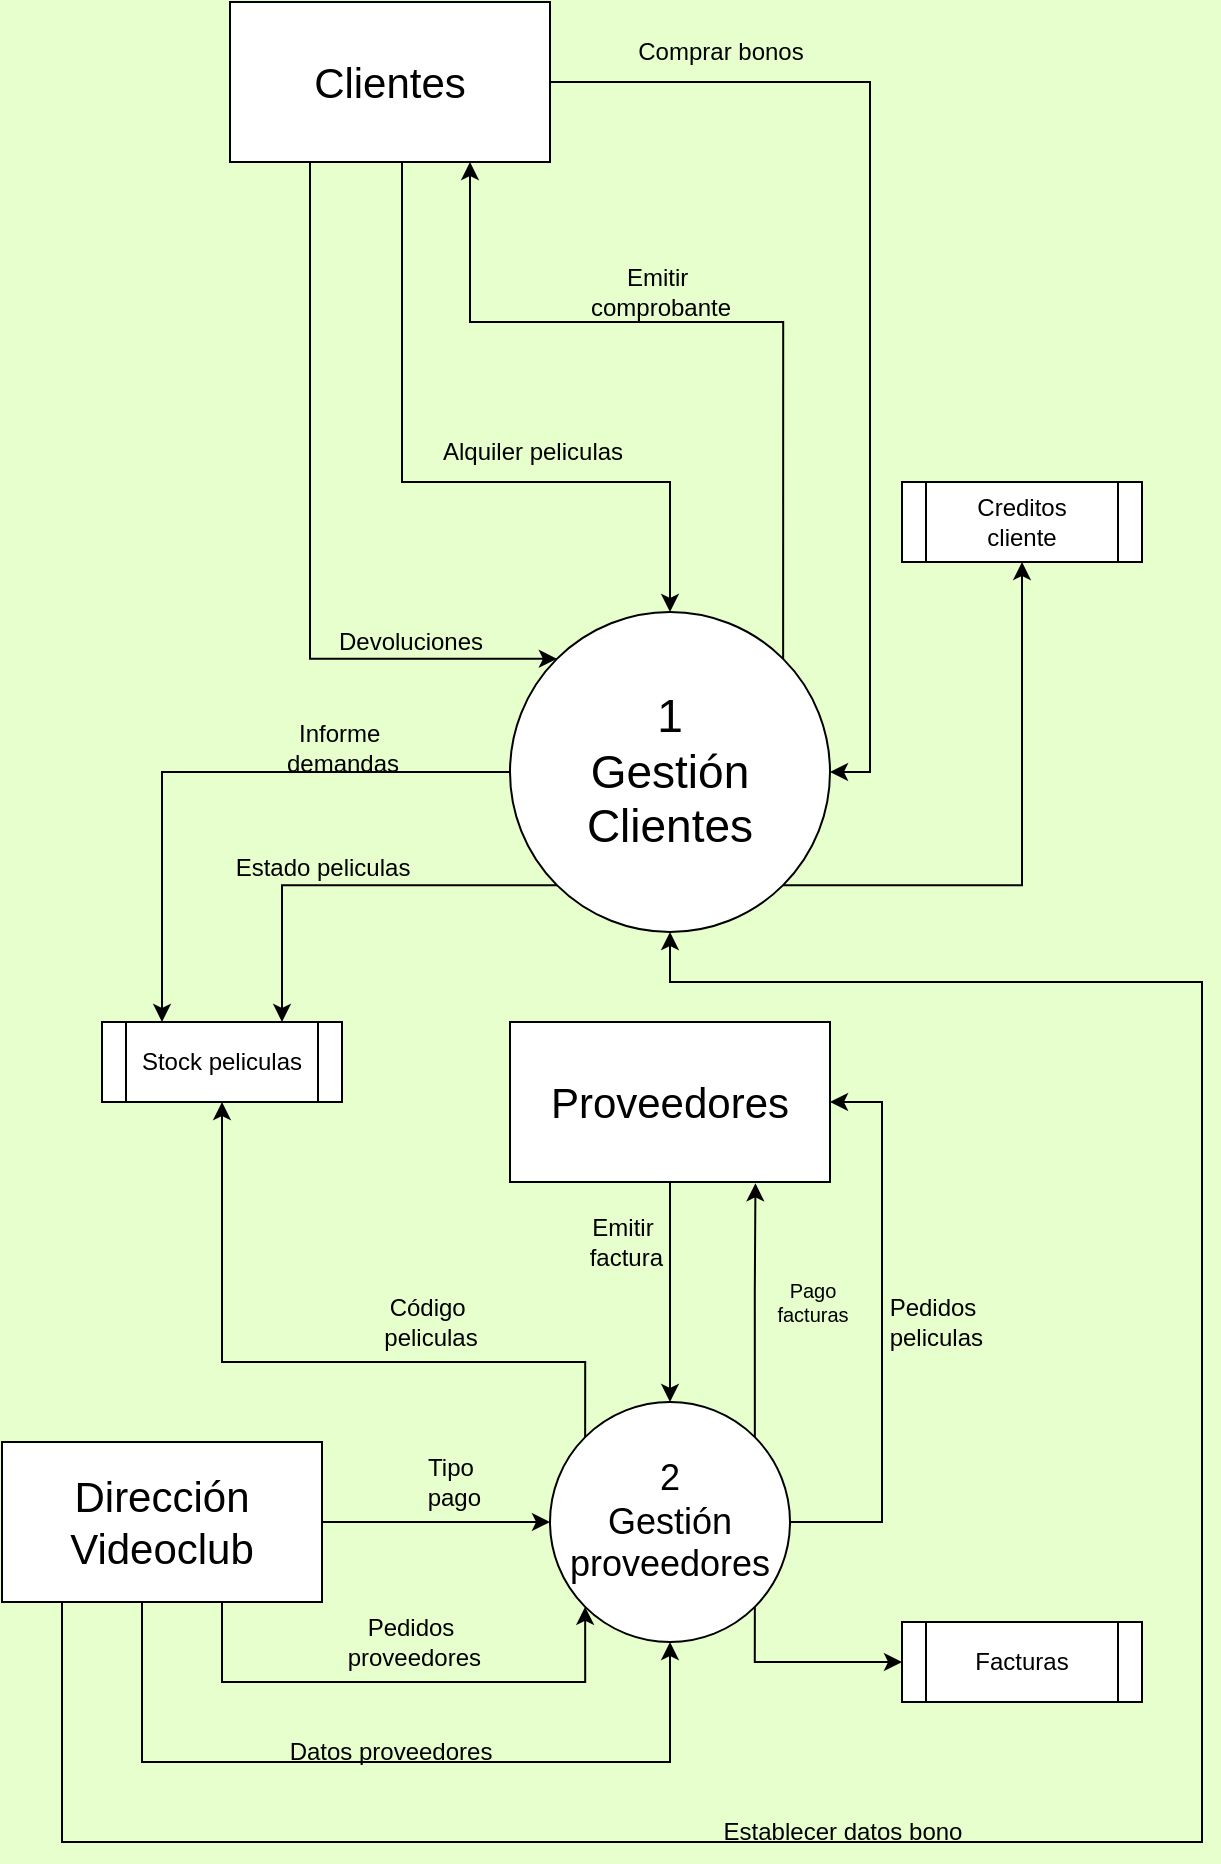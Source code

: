 <mxfile version="24.0.2" type="device">
  <diagram name="Página-1" id="EmJALiMdoSDPTrJ1RiPm">
    <mxGraphModel dx="1748" dy="882" grid="1" gridSize="10" guides="1" tooltips="1" connect="1" arrows="1" fold="1" page="1" pageScale="1" pageWidth="827" pageHeight="1169" background="#E6FFCC" math="0" shadow="0">
      <root>
        <mxCell id="0" />
        <mxCell id="1" parent="0" />
        <mxCell id="dgO8ZEKT8CytuHklvyCe-30" style="edgeStyle=orthogonalEdgeStyle;rounded=0;orthogonalLoop=1;jettySize=auto;html=1;exitX=1;exitY=1;exitDx=0;exitDy=0;entryX=0.5;entryY=1;entryDx=0;entryDy=0;" parent="1" source="dgO8ZEKT8CytuHklvyCe-1" target="dgO8ZEKT8CytuHklvyCe-29" edge="1">
          <mxGeometry relative="1" as="geometry" />
        </mxCell>
        <mxCell id="faT8WUL74M3lDR5FoMaE-29" style="edgeStyle=orthogonalEdgeStyle;rounded=0;orthogonalLoop=1;jettySize=auto;html=1;exitX=0;exitY=0.5;exitDx=0;exitDy=0;entryX=0.25;entryY=0;entryDx=0;entryDy=0;" parent="1" source="dgO8ZEKT8CytuHklvyCe-1" target="dgO8ZEKT8CytuHklvyCe-34" edge="1">
          <mxGeometry relative="1" as="geometry" />
        </mxCell>
        <mxCell id="faT8WUL74M3lDR5FoMaE-41" style="edgeStyle=orthogonalEdgeStyle;rounded=0;orthogonalLoop=1;jettySize=auto;html=1;exitX=0;exitY=1;exitDx=0;exitDy=0;entryX=0.75;entryY=0;entryDx=0;entryDy=0;" parent="1" source="dgO8ZEKT8CytuHklvyCe-1" target="dgO8ZEKT8CytuHklvyCe-34" edge="1">
          <mxGeometry relative="1" as="geometry" />
        </mxCell>
        <mxCell id="dgO8ZEKT8CytuHklvyCe-1" value="&lt;div style=&quot;font-size: 23px;&quot;&gt;&lt;font style=&quot;font-size: 23px;&quot;&gt;1&lt;br&gt;&lt;/font&gt;&lt;/div&gt;&lt;div style=&quot;font-size: 23px;&quot;&gt;&lt;font style=&quot;font-size: 23px;&quot;&gt;Gestión&lt;/font&gt;&lt;/div&gt;&lt;div style=&quot;font-size: 23px;&quot;&gt;&lt;font style=&quot;font-size: 23px;&quot;&gt;Clientes&lt;br&gt;&lt;/font&gt;&lt;/div&gt;" style="ellipse;whiteSpace=wrap;html=1;aspect=fixed;" parent="1" vertex="1">
          <mxGeometry x="334" y="505" width="160" height="160" as="geometry" />
        </mxCell>
        <mxCell id="dgO8ZEKT8CytuHklvyCe-8" style="rounded=0;orthogonalLoop=1;jettySize=auto;html=1;exitX=0.5;exitY=1;exitDx=0;exitDy=0;entryX=0.5;entryY=0;entryDx=0;entryDy=0;edgeStyle=orthogonalEdgeStyle;" parent="1" source="dgO8ZEKT8CytuHklvyCe-3" target="dgO8ZEKT8CytuHklvyCe-1" edge="1">
          <mxGeometry relative="1" as="geometry">
            <Array as="points">
              <mxPoint x="280" y="440" />
              <mxPoint x="414" y="440" />
            </Array>
          </mxGeometry>
        </mxCell>
        <mxCell id="dgO8ZEKT8CytuHklvyCe-12" style="rounded=0;orthogonalLoop=1;jettySize=auto;html=1;entryX=1;entryY=0;entryDx=0;entryDy=0;startArrow=classic;startFill=1;endArrow=none;endFill=0;edgeStyle=orthogonalEdgeStyle;exitX=0.75;exitY=1;exitDx=0;exitDy=0;" parent="1" source="dgO8ZEKT8CytuHklvyCe-3" target="dgO8ZEKT8CytuHklvyCe-1" edge="1">
          <mxGeometry relative="1" as="geometry">
            <Array as="points">
              <mxPoint x="314" y="360" />
              <mxPoint x="471" y="360" />
            </Array>
            <mxPoint x="354" y="290" as="sourcePoint" />
          </mxGeometry>
        </mxCell>
        <mxCell id="dgO8ZEKT8CytuHklvyCe-14" style="rounded=0;orthogonalLoop=1;jettySize=auto;html=1;entryX=0;entryY=0;entryDx=0;entryDy=0;edgeStyle=orthogonalEdgeStyle;exitX=0.25;exitY=1;exitDx=0;exitDy=0;" parent="1" source="dgO8ZEKT8CytuHklvyCe-3" target="dgO8ZEKT8CytuHklvyCe-1" edge="1">
          <mxGeometry relative="1" as="geometry">
            <Array as="points">
              <mxPoint x="234" y="528" />
            </Array>
            <mxPoint x="194" y="310" as="sourcePoint" />
          </mxGeometry>
        </mxCell>
        <mxCell id="dgO8ZEKT8CytuHklvyCe-28" style="edgeStyle=orthogonalEdgeStyle;rounded=0;orthogonalLoop=1;jettySize=auto;html=1;exitX=1;exitY=0.5;exitDx=0;exitDy=0;entryX=1;entryY=0.5;entryDx=0;entryDy=0;" parent="1" source="dgO8ZEKT8CytuHklvyCe-3" target="dgO8ZEKT8CytuHklvyCe-1" edge="1">
          <mxGeometry relative="1" as="geometry">
            <mxPoint x="440" y="160" as="targetPoint" />
          </mxGeometry>
        </mxCell>
        <mxCell id="dgO8ZEKT8CytuHklvyCe-3" value="&lt;font style=&quot;font-size: 21px;&quot;&gt;Clientes&lt;/font&gt;" style="rounded=0;whiteSpace=wrap;html=1;" parent="1" vertex="1">
          <mxGeometry x="194" y="200" width="160" height="80" as="geometry" />
        </mxCell>
        <mxCell id="dgO8ZEKT8CytuHklvyCe-4" value="&lt;font style=&quot;font-size: 21px;&quot;&gt;Proveedores&lt;br&gt;&lt;/font&gt;" style="rounded=0;whiteSpace=wrap;html=1;" parent="1" vertex="1">
          <mxGeometry x="334" y="710" width="160" height="80" as="geometry" />
        </mxCell>
        <mxCell id="dgO8ZEKT8CytuHklvyCe-7" value="&lt;div&gt;Alquiler peliculas&lt;/div&gt;" style="text;html=1;align=center;verticalAlign=middle;resizable=0;points=[];autosize=1;strokeColor=none;fillColor=none;rotation=0;" parent="1" vertex="1">
          <mxGeometry x="290" y="410" width="110" height="30" as="geometry" />
        </mxCell>
        <mxCell id="dgO8ZEKT8CytuHklvyCe-9" value="&lt;div&gt;Comprar bonos&lt;/div&gt;" style="text;html=1;align=center;verticalAlign=middle;resizable=0;points=[];autosize=1;strokeColor=none;fillColor=none;rotation=0;" parent="1" vertex="1">
          <mxGeometry x="384" y="210" width="110" height="30" as="geometry" />
        </mxCell>
        <mxCell id="dgO8ZEKT8CytuHklvyCe-13" value="&lt;div&gt;Emitir&amp;nbsp;&lt;/div&gt;&lt;div&gt;comprobante&lt;/div&gt;" style="text;html=1;align=center;verticalAlign=middle;resizable=0;points=[];autosize=1;strokeColor=none;fillColor=none;rotation=0;" parent="1" vertex="1">
          <mxGeometry x="364" y="325" width="90" height="40" as="geometry" />
        </mxCell>
        <mxCell id="dgO8ZEKT8CytuHklvyCe-15" value="&lt;div&gt;Devoluciones&lt;/div&gt;" style="text;html=1;align=center;verticalAlign=middle;resizable=0;points=[];autosize=1;strokeColor=none;fillColor=none;rotation=0;" parent="1" vertex="1">
          <mxGeometry x="234" y="505" width="100" height="30" as="geometry" />
        </mxCell>
        <mxCell id="dgO8ZEKT8CytuHklvyCe-17" value="&lt;div&gt;Pedidos&lt;/div&gt;&lt;div&gt;&amp;nbsp;peliculas&lt;/div&gt;" style="text;html=1;align=center;verticalAlign=middle;resizable=0;points=[];autosize=1;strokeColor=none;fillColor=none;rotation=0;" parent="1" vertex="1">
          <mxGeometry x="510" y="840" width="70" height="40" as="geometry" />
        </mxCell>
        <mxCell id="dgO8ZEKT8CytuHklvyCe-21" value="&lt;div&gt;Emitir&lt;/div&gt;&lt;div&gt;&amp;nbsp;factura&lt;/div&gt;" style="text;html=1;align=center;verticalAlign=middle;resizable=0;points=[];autosize=1;strokeColor=none;fillColor=none;rotation=0;" parent="1" vertex="1">
          <mxGeometry x="360" y="800" width="60" height="40" as="geometry" />
        </mxCell>
        <mxCell id="dgO8ZEKT8CytuHklvyCe-24" value="&lt;div&gt;Código&amp;nbsp;&lt;/div&gt;&lt;div&gt;peliculas&lt;/div&gt;" style="text;html=1;align=center;verticalAlign=middle;resizable=0;points=[];autosize=1;strokeColor=none;fillColor=none;rotation=0;" parent="1" vertex="1">
          <mxGeometry x="259" y="840" width="70" height="40" as="geometry" />
        </mxCell>
        <mxCell id="dgO8ZEKT8CytuHklvyCe-29" value="Creditos&lt;br&gt;&lt;div&gt;cliente&lt;br&gt;&lt;/div&gt;" style="shape=process;whiteSpace=wrap;html=1;backgroundOutline=1;" parent="1" vertex="1">
          <mxGeometry x="530" y="440" width="120" height="40" as="geometry" />
        </mxCell>
        <mxCell id="dgO8ZEKT8CytuHklvyCe-34" value="Stock peliculas" style="shape=process;whiteSpace=wrap;html=1;backgroundOutline=1;" parent="1" vertex="1">
          <mxGeometry x="130" y="710" width="120" height="40" as="geometry" />
        </mxCell>
        <mxCell id="faT8WUL74M3lDR5FoMaE-3" style="edgeStyle=orthogonalEdgeStyle;rounded=0;orthogonalLoop=1;jettySize=auto;html=1;exitX=1;exitY=0.5;exitDx=0;exitDy=0;entryX=0;entryY=0.5;entryDx=0;entryDy=0;" parent="1" source="faT8WUL74M3lDR5FoMaE-1" target="faT8WUL74M3lDR5FoMaE-2" edge="1">
          <mxGeometry relative="1" as="geometry" />
        </mxCell>
        <mxCell id="faT8WUL74M3lDR5FoMaE-21" style="edgeStyle=orthogonalEdgeStyle;rounded=0;orthogonalLoop=1;jettySize=auto;html=1;exitX=0.5;exitY=1;exitDx=0;exitDy=0;entryX=0.5;entryY=1;entryDx=0;entryDy=0;" parent="1" source="faT8WUL74M3lDR5FoMaE-1" target="faT8WUL74M3lDR5FoMaE-2" edge="1">
          <mxGeometry relative="1" as="geometry">
            <Array as="points">
              <mxPoint x="150" y="1080" />
              <mxPoint x="414" y="1080" />
            </Array>
          </mxGeometry>
        </mxCell>
        <mxCell id="faT8WUL74M3lDR5FoMaE-23" style="edgeStyle=orthogonalEdgeStyle;rounded=0;orthogonalLoop=1;jettySize=auto;html=1;exitX=0.75;exitY=1;exitDx=0;exitDy=0;entryX=0;entryY=1;entryDx=0;entryDy=0;" parent="1" source="faT8WUL74M3lDR5FoMaE-1" target="faT8WUL74M3lDR5FoMaE-2" edge="1">
          <mxGeometry relative="1" as="geometry">
            <Array as="points">
              <mxPoint x="190" y="1040" />
              <mxPoint x="372" y="1040" />
            </Array>
          </mxGeometry>
        </mxCell>
        <mxCell id="faT8WUL74M3lDR5FoMaE-27" style="edgeStyle=orthogonalEdgeStyle;rounded=0;orthogonalLoop=1;jettySize=auto;html=1;exitX=0.25;exitY=1;exitDx=0;exitDy=0;entryX=0.5;entryY=1;entryDx=0;entryDy=0;" parent="1" source="faT8WUL74M3lDR5FoMaE-1" target="dgO8ZEKT8CytuHklvyCe-1" edge="1">
          <mxGeometry relative="1" as="geometry">
            <mxPoint x="810" y="704" as="targetPoint" />
            <Array as="points">
              <mxPoint x="110" y="1120" />
              <mxPoint x="680" y="1120" />
              <mxPoint x="680" y="690" />
              <mxPoint x="414" y="690" />
            </Array>
          </mxGeometry>
        </mxCell>
        <mxCell id="faT8WUL74M3lDR5FoMaE-1" value="&lt;div style=&quot;font-size: 13px;&quot;&gt;&lt;font style=&quot;font-size: 21px;&quot;&gt;Dirección Videoclub&lt;/font&gt;&lt;/div&gt;" style="rounded=0;whiteSpace=wrap;html=1;" parent="1" vertex="1">
          <mxGeometry x="80" y="920" width="160" height="80" as="geometry" />
        </mxCell>
        <mxCell id="faT8WUL74M3lDR5FoMaE-38" style="edgeStyle=orthogonalEdgeStyle;rounded=0;orthogonalLoop=1;jettySize=auto;html=1;exitX=0.5;exitY=0;exitDx=0;exitDy=0;entryX=0.5;entryY=1;entryDx=0;entryDy=0;startArrow=classic;startFill=1;endArrow=none;endFill=0;" parent="1" source="faT8WUL74M3lDR5FoMaE-2" target="dgO8ZEKT8CytuHklvyCe-4" edge="1">
          <mxGeometry relative="1" as="geometry" />
        </mxCell>
        <mxCell id="faT8WUL74M3lDR5FoMaE-39" style="edgeStyle=orthogonalEdgeStyle;rounded=0;orthogonalLoop=1;jettySize=auto;html=1;exitX=1;exitY=0.5;exitDx=0;exitDy=0;entryX=1;entryY=0.5;entryDx=0;entryDy=0;" parent="1" source="faT8WUL74M3lDR5FoMaE-2" target="dgO8ZEKT8CytuHklvyCe-4" edge="1">
          <mxGeometry relative="1" as="geometry">
            <Array as="points">
              <mxPoint x="520" y="960" />
              <mxPoint x="520" y="750" />
            </Array>
          </mxGeometry>
        </mxCell>
        <mxCell id="Q9LwZqfWkKVCSiuxBqNy-1" style="edgeStyle=orthogonalEdgeStyle;rounded=0;orthogonalLoop=1;jettySize=auto;html=1;exitX=1;exitY=0;exitDx=0;exitDy=0;entryX=0.767;entryY=1.008;entryDx=0;entryDy=0;entryPerimeter=0;" parent="1" source="faT8WUL74M3lDR5FoMaE-2" target="dgO8ZEKT8CytuHklvyCe-4" edge="1">
          <mxGeometry relative="1" as="geometry">
            <mxPoint x="456" y="810" as="targetPoint" />
          </mxGeometry>
        </mxCell>
        <mxCell id="Q9LwZqfWkKVCSiuxBqNy-2" style="edgeStyle=orthogonalEdgeStyle;rounded=0;orthogonalLoop=1;jettySize=auto;html=1;exitX=0;exitY=0;exitDx=0;exitDy=0;entryX=0.5;entryY=1;entryDx=0;entryDy=0;" parent="1" source="faT8WUL74M3lDR5FoMaE-2" target="dgO8ZEKT8CytuHklvyCe-34" edge="1">
          <mxGeometry relative="1" as="geometry">
            <Array as="points">
              <mxPoint x="372" y="880" />
              <mxPoint x="190" y="880" />
            </Array>
          </mxGeometry>
        </mxCell>
        <mxCell id="HR7OJsby0kF0vOYDq0BW-1" style="edgeStyle=orthogonalEdgeStyle;rounded=0;orthogonalLoop=1;jettySize=auto;html=1;exitX=1;exitY=1;exitDx=0;exitDy=0;entryX=0;entryY=0.5;entryDx=0;entryDy=0;" edge="1" parent="1" source="faT8WUL74M3lDR5FoMaE-2" target="Y8hWC7qyQwwS0O6GEbPZ-2">
          <mxGeometry relative="1" as="geometry">
            <Array as="points">
              <mxPoint x="456" y="1030" />
            </Array>
          </mxGeometry>
        </mxCell>
        <mxCell id="faT8WUL74M3lDR5FoMaE-2" value="&lt;div style=&quot;font-size: 18px;&quot;&gt;&lt;font style=&quot;font-size: 18px;&quot;&gt;2&lt;br&gt;&lt;/font&gt;&lt;/div&gt;&lt;div style=&quot;font-size: 18px;&quot;&gt;&lt;font style=&quot;font-size: 18px;&quot;&gt;Gestión&lt;br&gt;&lt;/font&gt;&lt;/div&gt;&lt;div style=&quot;font-size: 18px;&quot;&gt;&lt;font style=&quot;font-size: 18px;&quot;&gt;proveedores&lt;/font&gt;&lt;/div&gt;" style="ellipse;whiteSpace=wrap;html=1;aspect=fixed;" parent="1" vertex="1">
          <mxGeometry x="354" y="900" width="120" height="120" as="geometry" />
        </mxCell>
        <mxCell id="faT8WUL74M3lDR5FoMaE-11" value="&lt;div style=&quot;font-size: 10px;&quot;&gt;&lt;font style=&quot;font-size: 10px;&quot;&gt;Pago&lt;/font&gt;&lt;/div&gt;&lt;div style=&quot;font-size: 10px;&quot;&gt;&lt;font style=&quot;font-size: 10px;&quot;&gt;facturas&lt;/font&gt;&lt;/div&gt;" style="text;html=1;align=center;verticalAlign=middle;resizable=0;points=[];autosize=1;strokeColor=none;fillColor=none;rotation=0;" parent="1" vertex="1">
          <mxGeometry x="455" y="830" width="60" height="40" as="geometry" />
        </mxCell>
        <mxCell id="faT8WUL74M3lDR5FoMaE-22" value="Datos proveedores" style="text;html=1;align=center;verticalAlign=middle;resizable=0;points=[];autosize=1;strokeColor=none;fillColor=none;" parent="1" vertex="1">
          <mxGeometry x="214" y="1060" width="120" height="30" as="geometry" />
        </mxCell>
        <mxCell id="faT8WUL74M3lDR5FoMaE-24" value="&lt;div&gt;Pedidos&lt;/div&gt;&lt;div&gt;&amp;nbsp;proveedores&lt;/div&gt;" style="text;html=1;align=center;verticalAlign=middle;resizable=0;points=[];autosize=1;strokeColor=none;fillColor=none;" parent="1" vertex="1">
          <mxGeometry x="239" y="1000" width="90" height="40" as="geometry" />
        </mxCell>
        <mxCell id="faT8WUL74M3lDR5FoMaE-28" value="Establecer datos bono" style="text;html=1;align=center;verticalAlign=middle;resizable=0;points=[];autosize=1;strokeColor=none;fillColor=none;" parent="1" vertex="1">
          <mxGeometry x="430" y="1100" width="140" height="30" as="geometry" />
        </mxCell>
        <mxCell id="faT8WUL74M3lDR5FoMaE-30" value="&lt;div&gt;Informe&amp;nbsp;&lt;/div&gt;&lt;div&gt;demandas&lt;/div&gt;" style="text;html=1;align=center;verticalAlign=middle;resizable=0;points=[];autosize=1;strokeColor=none;fillColor=none;" parent="1" vertex="1">
          <mxGeometry x="210" y="553" width="80" height="40" as="geometry" />
        </mxCell>
        <mxCell id="faT8WUL74M3lDR5FoMaE-40" value="&lt;div&gt;Tipo&lt;/div&gt;&lt;div&gt;&amp;nbsp;pago&lt;/div&gt;" style="text;html=1;align=center;verticalAlign=middle;resizable=0;points=[];autosize=1;strokeColor=none;fillColor=none;" parent="1" vertex="1">
          <mxGeometry x="279" y="920" width="50" height="40" as="geometry" />
        </mxCell>
        <mxCell id="faT8WUL74M3lDR5FoMaE-42" value="Estado peliculas" style="text;html=1;align=center;verticalAlign=middle;resizable=0;points=[];autosize=1;strokeColor=none;fillColor=none;" parent="1" vertex="1">
          <mxGeometry x="185" y="618" width="110" height="30" as="geometry" />
        </mxCell>
        <mxCell id="Y8hWC7qyQwwS0O6GEbPZ-2" value="Facturas" style="shape=process;whiteSpace=wrap;html=1;backgroundOutline=1;" parent="1" vertex="1">
          <mxGeometry x="530" y="1010" width="120" height="40" as="geometry" />
        </mxCell>
      </root>
    </mxGraphModel>
  </diagram>
</mxfile>
